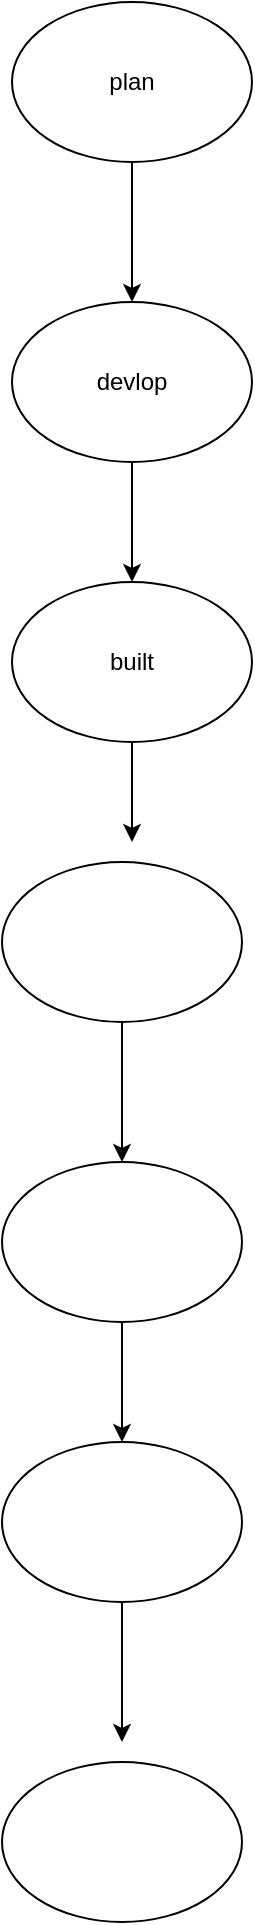 <mxfile version="28.2.3">
  <diagram name="Page-1" id="82l76KHtAT0PNsM_DBbS">
    <mxGraphModel dx="1034" dy="570" grid="1" gridSize="10" guides="1" tooltips="1" connect="1" arrows="1" fold="1" page="1" pageScale="1" pageWidth="850" pageHeight="1100" math="0" shadow="0">
      <root>
        <mxCell id="0" />
        <mxCell id="1" parent="0" />
        <mxCell id="KQjHrsr2A5YUwW21i8sU-9" style="edgeStyle=orthogonalEdgeStyle;rounded=0;orthogonalLoop=1;jettySize=auto;html=1;entryX=0.5;entryY=0;entryDx=0;entryDy=0;" edge="1" parent="1" source="KQjHrsr2A5YUwW21i8sU-1" target="KQjHrsr2A5YUwW21i8sU-3">
          <mxGeometry relative="1" as="geometry" />
        </mxCell>
        <mxCell id="KQjHrsr2A5YUwW21i8sU-1" value="devlop" style="ellipse;whiteSpace=wrap;html=1;" vertex="1" parent="1">
          <mxGeometry x="305" y="230" width="120" height="80" as="geometry" />
        </mxCell>
        <mxCell id="KQjHrsr2A5YUwW21i8sU-8" style="edgeStyle=orthogonalEdgeStyle;rounded=0;orthogonalLoop=1;jettySize=auto;html=1;exitX=0.5;exitY=1;exitDx=0;exitDy=0;entryX=0.5;entryY=0;entryDx=0;entryDy=0;" edge="1" parent="1" source="KQjHrsr2A5YUwW21i8sU-2" target="KQjHrsr2A5YUwW21i8sU-1">
          <mxGeometry relative="1" as="geometry" />
        </mxCell>
        <mxCell id="KQjHrsr2A5YUwW21i8sU-2" value="plan" style="ellipse;whiteSpace=wrap;html=1;" vertex="1" parent="1">
          <mxGeometry x="305" y="80" width="120" height="80" as="geometry" />
        </mxCell>
        <mxCell id="KQjHrsr2A5YUwW21i8sU-10" style="edgeStyle=orthogonalEdgeStyle;rounded=0;orthogonalLoop=1;jettySize=auto;html=1;" edge="1" parent="1" source="KQjHrsr2A5YUwW21i8sU-3">
          <mxGeometry relative="1" as="geometry">
            <mxPoint x="365" y="500" as="targetPoint" />
          </mxGeometry>
        </mxCell>
        <mxCell id="KQjHrsr2A5YUwW21i8sU-3" value="built" style="ellipse;whiteSpace=wrap;html=1;" vertex="1" parent="1">
          <mxGeometry x="305" y="370" width="120" height="80" as="geometry" />
        </mxCell>
        <mxCell id="KQjHrsr2A5YUwW21i8sU-11" style="edgeStyle=orthogonalEdgeStyle;rounded=0;orthogonalLoop=1;jettySize=auto;html=1;exitX=0.5;exitY=1;exitDx=0;exitDy=0;entryX=0.5;entryY=0;entryDx=0;entryDy=0;" edge="1" parent="1" source="KQjHrsr2A5YUwW21i8sU-4" target="KQjHrsr2A5YUwW21i8sU-5">
          <mxGeometry relative="1" as="geometry" />
        </mxCell>
        <mxCell id="KQjHrsr2A5YUwW21i8sU-4" value="" style="ellipse;whiteSpace=wrap;html=1;" vertex="1" parent="1">
          <mxGeometry x="300" y="510" width="120" height="80" as="geometry" />
        </mxCell>
        <mxCell id="KQjHrsr2A5YUwW21i8sU-12" style="edgeStyle=orthogonalEdgeStyle;rounded=0;orthogonalLoop=1;jettySize=auto;html=1;exitX=0.5;exitY=1;exitDx=0;exitDy=0;entryX=0.5;entryY=0;entryDx=0;entryDy=0;" edge="1" parent="1" source="KQjHrsr2A5YUwW21i8sU-5" target="KQjHrsr2A5YUwW21i8sU-6">
          <mxGeometry relative="1" as="geometry" />
        </mxCell>
        <mxCell id="KQjHrsr2A5YUwW21i8sU-5" value="" style="ellipse;whiteSpace=wrap;html=1;" vertex="1" parent="1">
          <mxGeometry x="300" y="660" width="120" height="80" as="geometry" />
        </mxCell>
        <mxCell id="KQjHrsr2A5YUwW21i8sU-13" style="edgeStyle=orthogonalEdgeStyle;rounded=0;orthogonalLoop=1;jettySize=auto;html=1;exitX=0.5;exitY=1;exitDx=0;exitDy=0;" edge="1" parent="1" source="KQjHrsr2A5YUwW21i8sU-6">
          <mxGeometry relative="1" as="geometry">
            <mxPoint x="360" y="950" as="targetPoint" />
          </mxGeometry>
        </mxCell>
        <mxCell id="KQjHrsr2A5YUwW21i8sU-6" value="" style="ellipse;whiteSpace=wrap;html=1;" vertex="1" parent="1">
          <mxGeometry x="300" y="800" width="120" height="80" as="geometry" />
        </mxCell>
        <mxCell id="KQjHrsr2A5YUwW21i8sU-7" value="" style="ellipse;whiteSpace=wrap;html=1;" vertex="1" parent="1">
          <mxGeometry x="300" y="960" width="120" height="80" as="geometry" />
        </mxCell>
      </root>
    </mxGraphModel>
  </diagram>
</mxfile>
